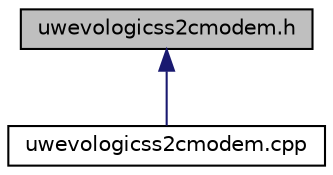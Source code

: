 digraph "uwevologicss2cmodem.h"
{
 // LATEX_PDF_SIZE
  edge [fontname="Helvetica",fontsize="10",labelfontname="Helvetica",labelfontsize="10"];
  node [fontname="Helvetica",fontsize="10",shape=record];
  Node1 [label="uwevologicss2cmodem.h",height=0.2,width=0.4,color="black", fillcolor="grey75", style="filled", fontcolor="black",tooltip="Header of the main class that implements the drivers to manage the EvoLogics S2C line of devices...."];
  Node1 -> Node2 [dir="back",color="midnightblue",fontsize="10",style="solid",fontname="Helvetica"];
  Node2 [label="uwevologicss2cmodem.cpp",height=0.2,width=0.4,color="black", fillcolor="white", style="filled",URL="$uwevologicss2cmodem_8cpp.html",tooltip=" "];
}
